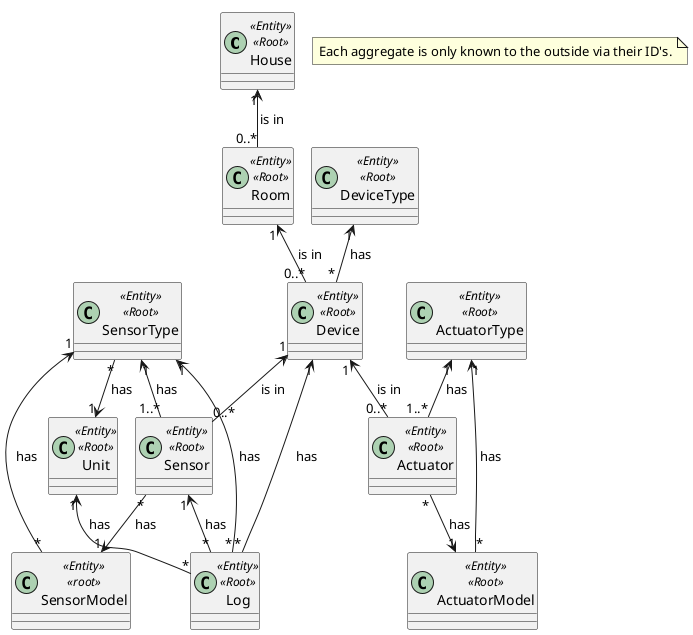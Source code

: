 @startuml
!pragma layout smetana


class House<<Entity>><<Root>>{}
class Room<<Entity>><<Root>>{}
class Device<<Entity>><<Root>>{}
class DeviceType<<Entity>><<Root>>{}
class Sensor<<Entity>><<Root>>{}
class Actuator<<Entity>><<Root>>{}
class ActuatorType<<Entity>><<Root>>{}
class ActuatorModel<<Entity>><<Root>>{}
class SensorType<<Entity>><<Root>>{}
class SensorModel<<Entity>><<root>>{}
class Unit<<Entity>><<Root>>{}
class Log<<Entity>><<Root>>{}

note "Each aggregate is only known to the outside via their ID's." as note



House "1" <-- "0..*" Room : is in >
Room "1" <-- "0..*" Device : is in >
DeviceType "1" <-- "*" Device : has >
Device "1" <-- "0..*" Sensor : is in >
Device "1" <-- "0..*" Actuator : is in >
SensorType "1" <-- "1..*" Sensor : has >
SensorType "*" --> "1" Unit : has >
Sensor "*" --> "1" SensorModel : has >
SensorType "1" <-- "*" SensorModel : has >
ActuatorType "1" <-- "1..*" Actuator : has >
ActuatorType "1" <-- "*" ActuatorModel : has  >
Actuator "*" --> "1" ActuatorModel : has >
Device "1" <-- "*" Log : has >
Sensor "1" <-- "*" Log : has >
Unit "1" <-- "*" Log : has >
SensorType "1" <-- "*" Log : has >

@enduml